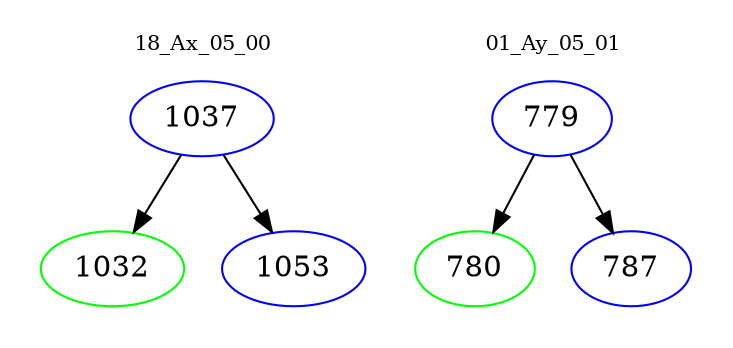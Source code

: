 digraph{
subgraph cluster_0 {
color = white
label = "18_Ax_05_00";
fontsize=10;
T0_1037 [label="1037", color="blue"]
T0_1037 -> T0_1032 [color="black"]
T0_1032 [label="1032", color="green"]
T0_1037 -> T0_1053 [color="black"]
T0_1053 [label="1053", color="blue"]
}
subgraph cluster_1 {
color = white
label = "01_Ay_05_01";
fontsize=10;
T1_779 [label="779", color="blue"]
T1_779 -> T1_780 [color="black"]
T1_780 [label="780", color="green"]
T1_779 -> T1_787 [color="black"]
T1_787 [label="787", color="blue"]
}
}
